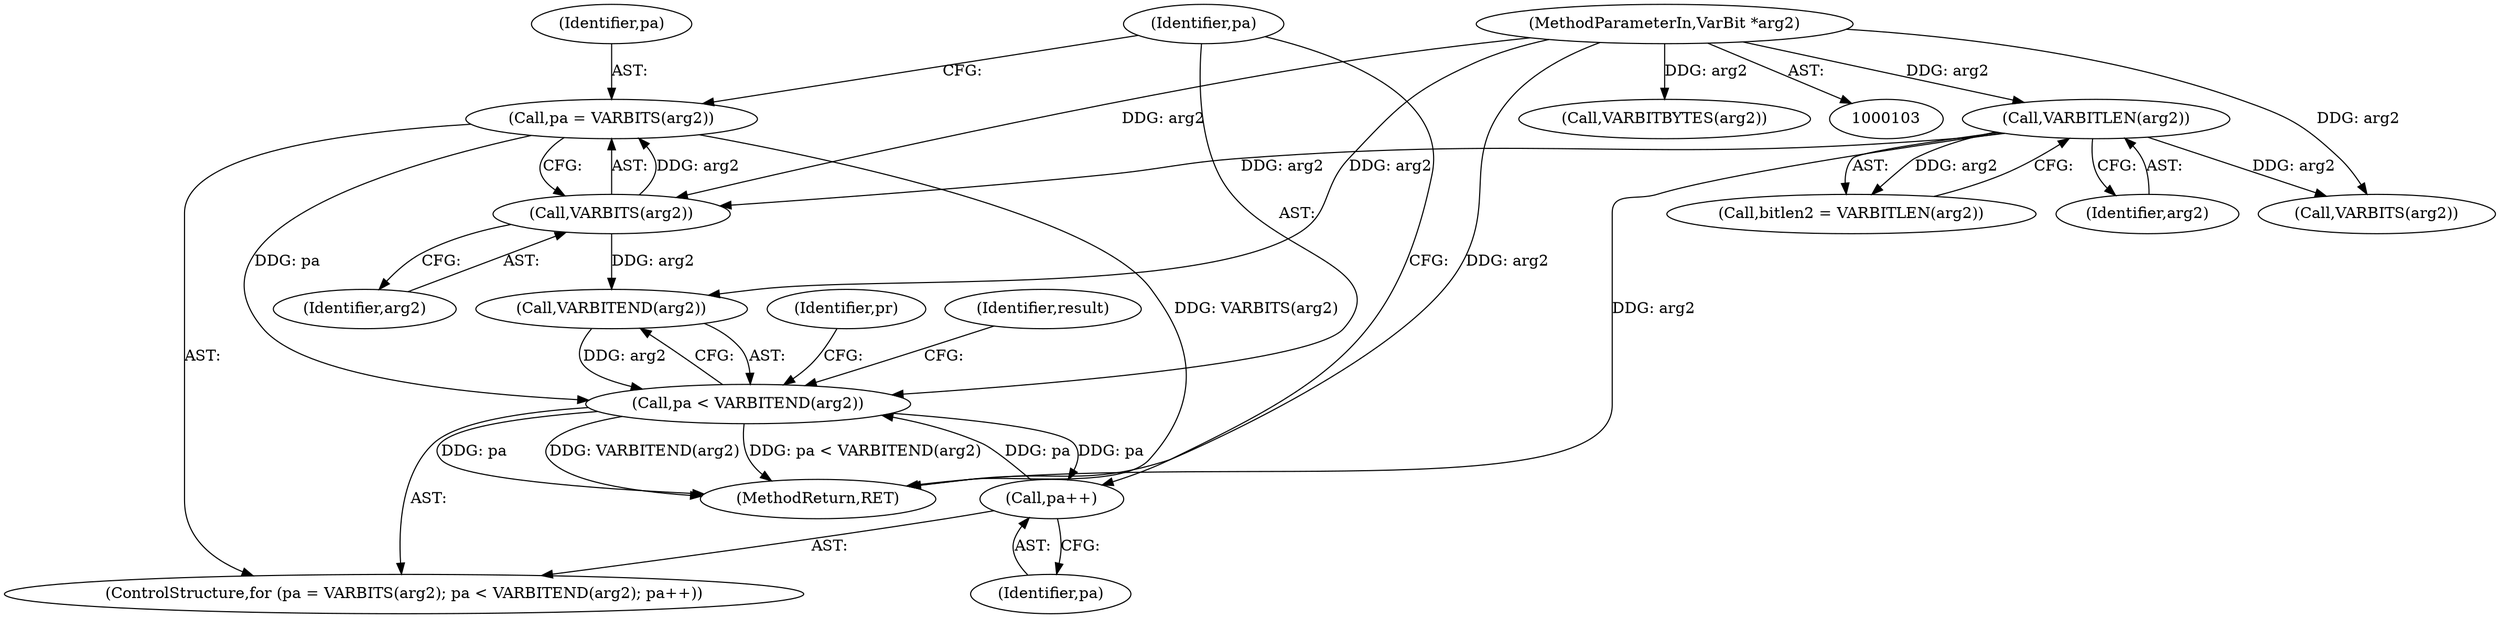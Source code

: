 digraph "0_postgres_31400a673325147e1205326008e32135a78b4d8a_20@pointer" {
"1000205" [label="(Call,pa = VARBITS(arg2))"];
"1000207" [label="(Call,VARBITS(arg2))"];
"1000121" [label="(Call,VARBITLEN(arg2))"];
"1000105" [label="(MethodParameterIn,VarBit *arg2)"];
"1000209" [label="(Call,pa < VARBITEND(arg2))"];
"1000213" [label="(Call,pa++)"];
"1000218" [label="(Identifier,pr)"];
"1000208" [label="(Identifier,arg2)"];
"1000214" [label="(Identifier,pa)"];
"1000206" [label="(Identifier,pa)"];
"1000211" [label="(Call,VARBITEND(arg2))"];
"1000180" [label="(Call,VARBITS(arg2))"];
"1000209" [label="(Call,pa < VARBITEND(arg2))"];
"1000242" [label="(Identifier,result)"];
"1000205" [label="(Call,pa = VARBITS(arg2))"];
"1000119" [label="(Call,bitlen2 = VARBITLEN(arg2))"];
"1000122" [label="(Identifier,arg2)"];
"1000213" [label="(Call,pa++)"];
"1000207" [label="(Call,VARBITS(arg2))"];
"1000204" [label="(ControlStructure,for (pa = VARBITS(arg2); pa < VARBITEND(arg2); pa++))"];
"1000182" [label="(Call,VARBITBYTES(arg2))"];
"1000210" [label="(Identifier,pa)"];
"1000243" [label="(MethodReturn,RET)"];
"1000121" [label="(Call,VARBITLEN(arg2))"];
"1000105" [label="(MethodParameterIn,VarBit *arg2)"];
"1000205" -> "1000204"  [label="AST: "];
"1000205" -> "1000207"  [label="CFG: "];
"1000206" -> "1000205"  [label="AST: "];
"1000207" -> "1000205"  [label="AST: "];
"1000210" -> "1000205"  [label="CFG: "];
"1000205" -> "1000243"  [label="DDG: VARBITS(arg2)"];
"1000207" -> "1000205"  [label="DDG: arg2"];
"1000205" -> "1000209"  [label="DDG: pa"];
"1000207" -> "1000208"  [label="CFG: "];
"1000208" -> "1000207"  [label="AST: "];
"1000121" -> "1000207"  [label="DDG: arg2"];
"1000105" -> "1000207"  [label="DDG: arg2"];
"1000207" -> "1000211"  [label="DDG: arg2"];
"1000121" -> "1000119"  [label="AST: "];
"1000121" -> "1000122"  [label="CFG: "];
"1000122" -> "1000121"  [label="AST: "];
"1000119" -> "1000121"  [label="CFG: "];
"1000121" -> "1000243"  [label="DDG: arg2"];
"1000121" -> "1000119"  [label="DDG: arg2"];
"1000105" -> "1000121"  [label="DDG: arg2"];
"1000121" -> "1000180"  [label="DDG: arg2"];
"1000105" -> "1000103"  [label="AST: "];
"1000105" -> "1000243"  [label="DDG: arg2"];
"1000105" -> "1000180"  [label="DDG: arg2"];
"1000105" -> "1000182"  [label="DDG: arg2"];
"1000105" -> "1000211"  [label="DDG: arg2"];
"1000209" -> "1000204"  [label="AST: "];
"1000209" -> "1000211"  [label="CFG: "];
"1000210" -> "1000209"  [label="AST: "];
"1000211" -> "1000209"  [label="AST: "];
"1000218" -> "1000209"  [label="CFG: "];
"1000242" -> "1000209"  [label="CFG: "];
"1000209" -> "1000243"  [label="DDG: pa < VARBITEND(arg2)"];
"1000209" -> "1000243"  [label="DDG: pa"];
"1000209" -> "1000243"  [label="DDG: VARBITEND(arg2)"];
"1000213" -> "1000209"  [label="DDG: pa"];
"1000211" -> "1000209"  [label="DDG: arg2"];
"1000209" -> "1000213"  [label="DDG: pa"];
"1000213" -> "1000204"  [label="AST: "];
"1000213" -> "1000214"  [label="CFG: "];
"1000214" -> "1000213"  [label="AST: "];
"1000210" -> "1000213"  [label="CFG: "];
}
